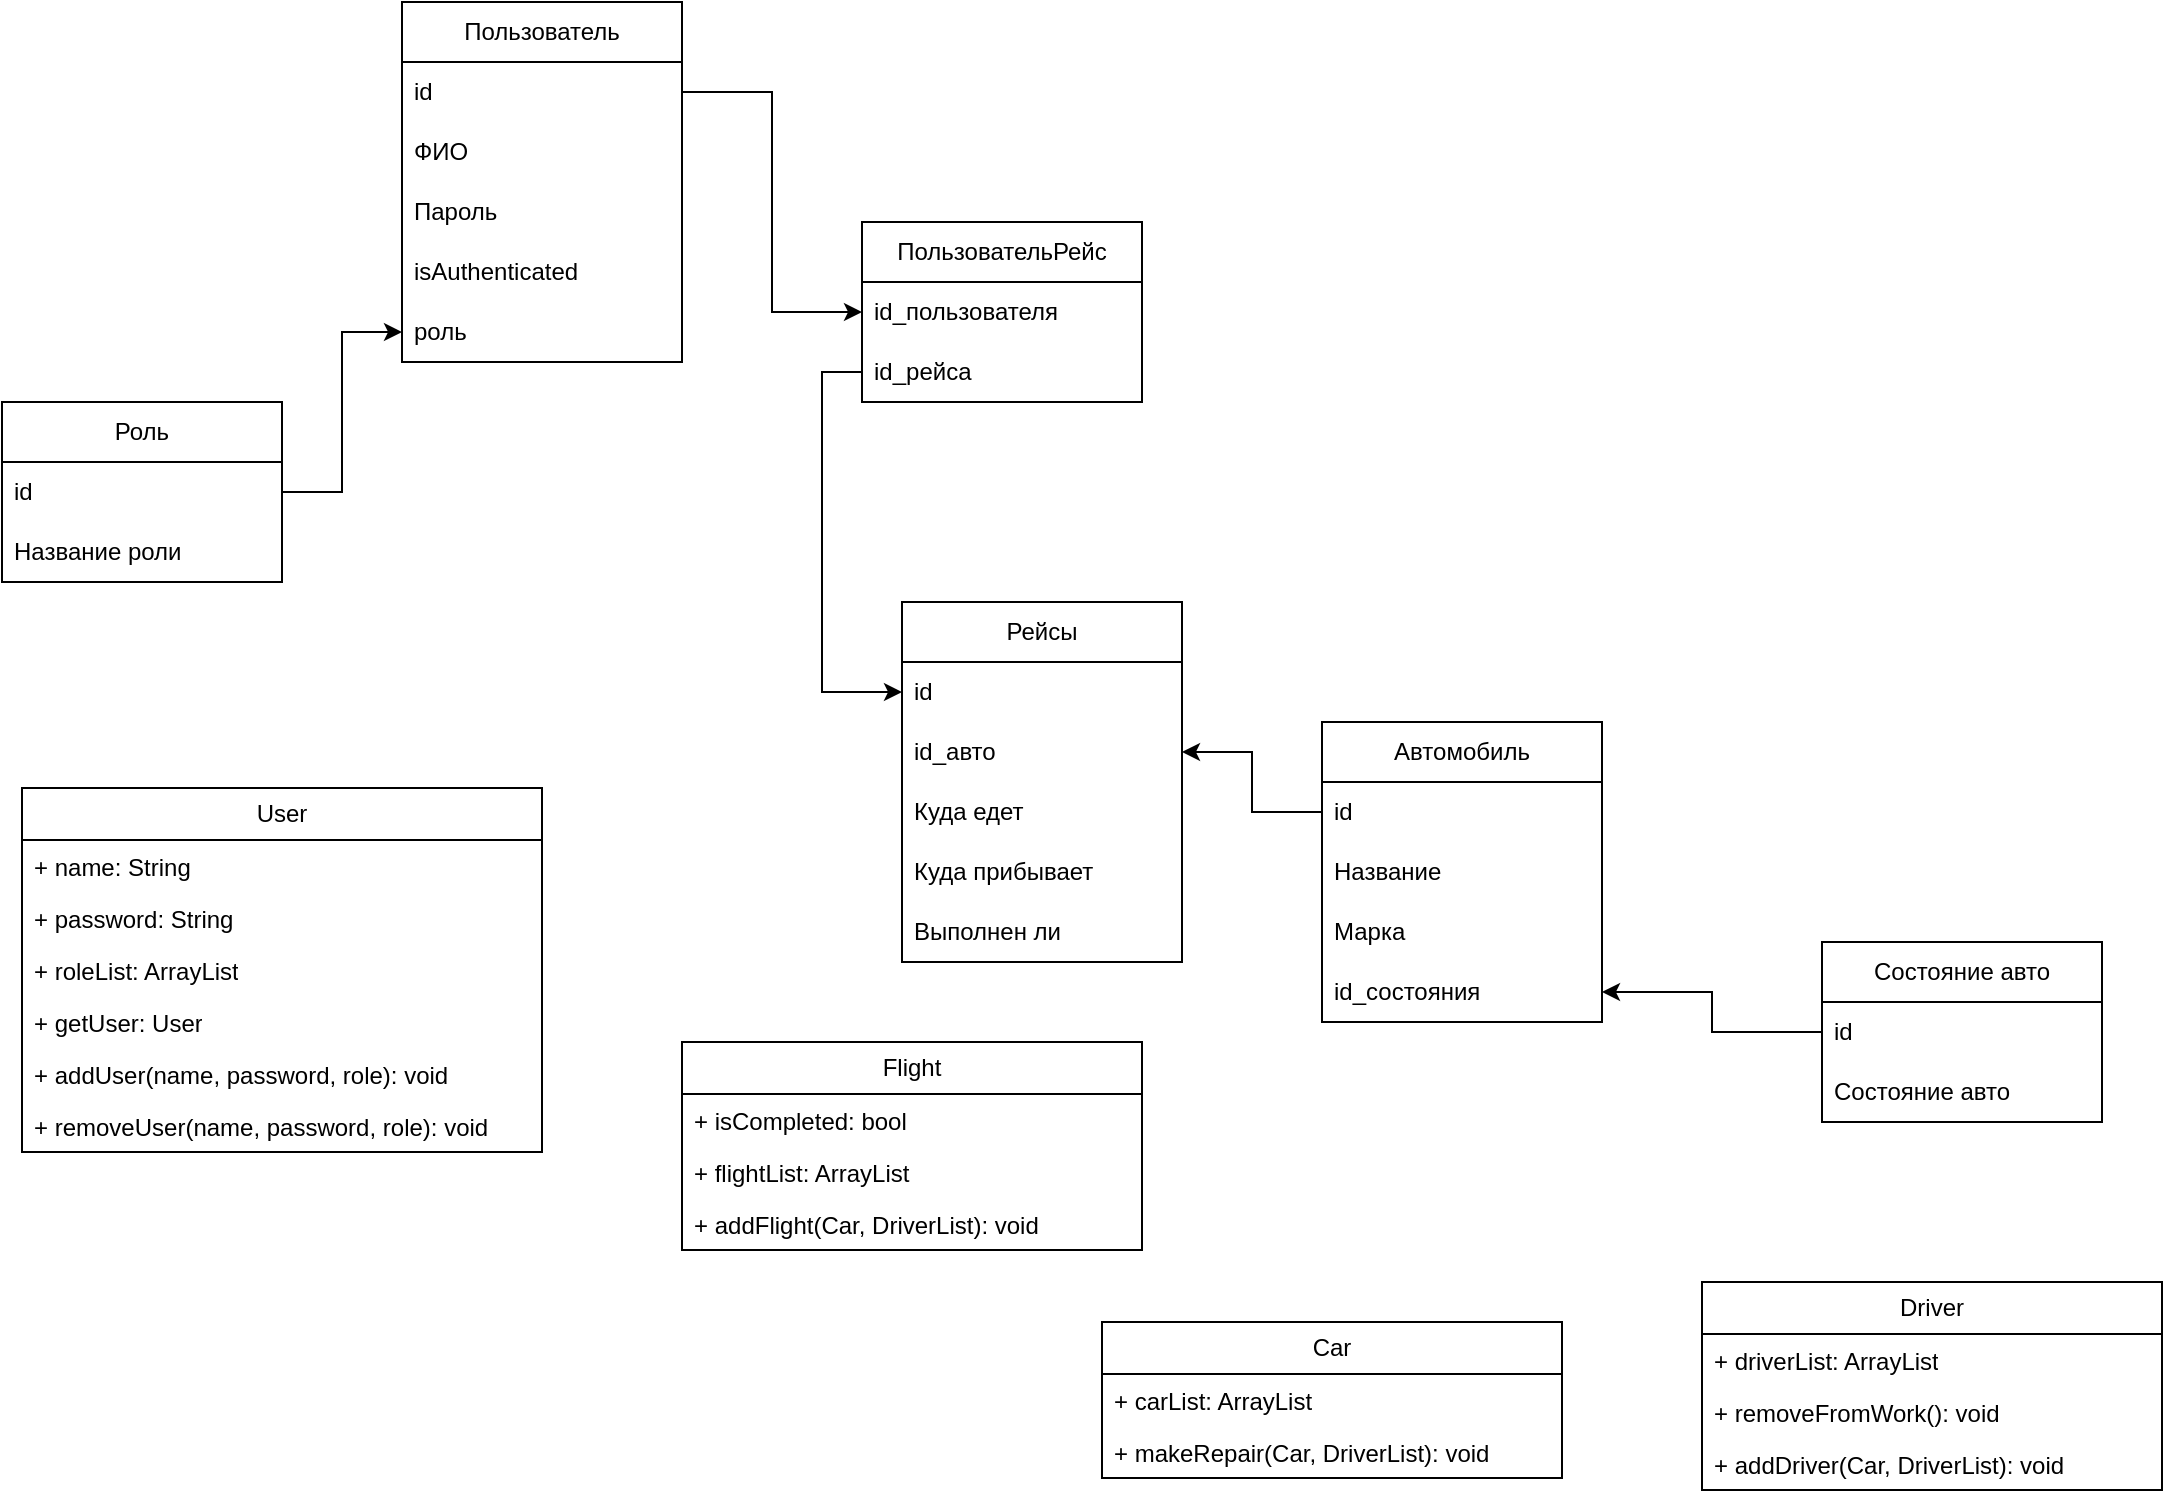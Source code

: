 <mxfile version="22.1.2" type="device">
  <diagram name="Страница — 1" id="aBA4gGpZGT9r7NdsjwVK">
    <mxGraphModel dx="1254" dy="748" grid="1" gridSize="10" guides="1" tooltips="1" connect="1" arrows="1" fold="1" page="1" pageScale="1" pageWidth="1169" pageHeight="827" math="0" shadow="0">
      <root>
        <mxCell id="0" />
        <mxCell id="1" parent="0" />
        <mxCell id="3oULOytrsVQZd9TiZ8Hk-1" value="Пользователь" style="swimlane;fontStyle=0;childLayout=stackLayout;horizontal=1;startSize=30;horizontalStack=0;resizeParent=1;resizeParentMax=0;resizeLast=0;collapsible=1;marginBottom=0;whiteSpace=wrap;html=1;" parent="1" vertex="1">
          <mxGeometry x="220" y="20" width="140" height="180" as="geometry" />
        </mxCell>
        <mxCell id="3oULOytrsVQZd9TiZ8Hk-2" value="id" style="text;strokeColor=none;fillColor=none;align=left;verticalAlign=middle;spacingLeft=4;spacingRight=4;overflow=hidden;points=[[0,0.5],[1,0.5]];portConstraint=eastwest;rotatable=0;whiteSpace=wrap;html=1;" parent="3oULOytrsVQZd9TiZ8Hk-1" vertex="1">
          <mxGeometry y="30" width="140" height="30" as="geometry" />
        </mxCell>
        <mxCell id="3oULOytrsVQZd9TiZ8Hk-4" value="ФИО" style="text;strokeColor=none;fillColor=none;align=left;verticalAlign=middle;spacingLeft=4;spacingRight=4;overflow=hidden;points=[[0,0.5],[1,0.5]];portConstraint=eastwest;rotatable=0;whiteSpace=wrap;html=1;" parent="3oULOytrsVQZd9TiZ8Hk-1" vertex="1">
          <mxGeometry y="60" width="140" height="30" as="geometry" />
        </mxCell>
        <mxCell id="OGFfclfCysrtJ-52BUP0-1" value="Пароль" style="text;strokeColor=none;fillColor=none;align=left;verticalAlign=middle;spacingLeft=4;spacingRight=4;overflow=hidden;points=[[0,0.5],[1,0.5]];portConstraint=eastwest;rotatable=0;whiteSpace=wrap;html=1;" parent="3oULOytrsVQZd9TiZ8Hk-1" vertex="1">
          <mxGeometry y="90" width="140" height="30" as="geometry" />
        </mxCell>
        <mxCell id="OGFfclfCysrtJ-52BUP0-3" value="isAuthenticated" style="text;strokeColor=none;fillColor=none;align=left;verticalAlign=middle;spacingLeft=4;spacingRight=4;overflow=hidden;points=[[0,0.5],[1,0.5]];portConstraint=eastwest;rotatable=0;whiteSpace=wrap;html=1;" parent="3oULOytrsVQZd9TiZ8Hk-1" vertex="1">
          <mxGeometry y="120" width="140" height="30" as="geometry" />
        </mxCell>
        <mxCell id="54vj-v3YgKNX_VGybXia-1" value="роль" style="text;strokeColor=none;fillColor=none;align=left;verticalAlign=middle;spacingLeft=4;spacingRight=4;overflow=hidden;points=[[0,0.5],[1,0.5]];portConstraint=eastwest;rotatable=0;whiteSpace=wrap;html=1;" parent="3oULOytrsVQZd9TiZ8Hk-1" vertex="1">
          <mxGeometry y="150" width="140" height="30" as="geometry" />
        </mxCell>
        <mxCell id="3oULOytrsVQZd9TiZ8Hk-5" value="Рейсы" style="swimlane;fontStyle=0;childLayout=stackLayout;horizontal=1;startSize=30;horizontalStack=0;resizeParent=1;resizeParentMax=0;resizeLast=0;collapsible=1;marginBottom=0;whiteSpace=wrap;html=1;" parent="1" vertex="1">
          <mxGeometry x="470" y="320" width="140" height="180" as="geometry" />
        </mxCell>
        <mxCell id="3oULOytrsVQZd9TiZ8Hk-6" value="id" style="text;strokeColor=none;fillColor=none;align=left;verticalAlign=middle;spacingLeft=4;spacingRight=4;overflow=hidden;points=[[0,0.5],[1,0.5]];portConstraint=eastwest;rotatable=0;whiteSpace=wrap;html=1;" parent="3oULOytrsVQZd9TiZ8Hk-5" vertex="1">
          <mxGeometry y="30" width="140" height="30" as="geometry" />
        </mxCell>
        <mxCell id="3oULOytrsVQZd9TiZ8Hk-8" value="id_авто" style="text;strokeColor=none;fillColor=none;align=left;verticalAlign=middle;spacingLeft=4;spacingRight=4;overflow=hidden;points=[[0,0.5],[1,0.5]];portConstraint=eastwest;rotatable=0;whiteSpace=wrap;html=1;" parent="3oULOytrsVQZd9TiZ8Hk-5" vertex="1">
          <mxGeometry y="60" width="140" height="30" as="geometry" />
        </mxCell>
        <mxCell id="3oULOytrsVQZd9TiZ8Hk-31" value="Куда едет" style="text;strokeColor=none;fillColor=none;align=left;verticalAlign=middle;spacingLeft=4;spacingRight=4;overflow=hidden;points=[[0,0.5],[1,0.5]];portConstraint=eastwest;rotatable=0;whiteSpace=wrap;html=1;" parent="3oULOytrsVQZd9TiZ8Hk-5" vertex="1">
          <mxGeometry y="90" width="140" height="30" as="geometry" />
        </mxCell>
        <mxCell id="aY3Q79Jqmhu3_DbnHklW-1" value="Куда прибывает" style="text;strokeColor=none;fillColor=none;align=left;verticalAlign=middle;spacingLeft=4;spacingRight=4;overflow=hidden;points=[[0,0.5],[1,0.5]];portConstraint=eastwest;rotatable=0;whiteSpace=wrap;html=1;" vertex="1" parent="3oULOytrsVQZd9TiZ8Hk-5">
          <mxGeometry y="120" width="140" height="30" as="geometry" />
        </mxCell>
        <mxCell id="aY3Q79Jqmhu3_DbnHklW-2" value="Выполнен ли" style="text;strokeColor=none;fillColor=none;align=left;verticalAlign=middle;spacingLeft=4;spacingRight=4;overflow=hidden;points=[[0,0.5],[1,0.5]];portConstraint=eastwest;rotatable=0;whiteSpace=wrap;html=1;" vertex="1" parent="3oULOytrsVQZd9TiZ8Hk-5">
          <mxGeometry y="150" width="140" height="30" as="geometry" />
        </mxCell>
        <mxCell id="3oULOytrsVQZd9TiZ8Hk-9" value="Автомобиль" style="swimlane;fontStyle=0;childLayout=stackLayout;horizontal=1;startSize=30;horizontalStack=0;resizeParent=1;resizeParentMax=0;resizeLast=0;collapsible=1;marginBottom=0;whiteSpace=wrap;html=1;" parent="1" vertex="1">
          <mxGeometry x="680" y="380" width="140" height="150" as="geometry" />
        </mxCell>
        <mxCell id="3oULOytrsVQZd9TiZ8Hk-10" value="id" style="text;strokeColor=none;fillColor=none;align=left;verticalAlign=middle;spacingLeft=4;spacingRight=4;overflow=hidden;points=[[0,0.5],[1,0.5]];portConstraint=eastwest;rotatable=0;whiteSpace=wrap;html=1;" parent="3oULOytrsVQZd9TiZ8Hk-9" vertex="1">
          <mxGeometry y="30" width="140" height="30" as="geometry" />
        </mxCell>
        <mxCell id="3oULOytrsVQZd9TiZ8Hk-11" value="Название" style="text;strokeColor=none;fillColor=none;align=left;verticalAlign=middle;spacingLeft=4;spacingRight=4;overflow=hidden;points=[[0,0.5],[1,0.5]];portConstraint=eastwest;rotatable=0;whiteSpace=wrap;html=1;" parent="3oULOytrsVQZd9TiZ8Hk-9" vertex="1">
          <mxGeometry y="60" width="140" height="30" as="geometry" />
        </mxCell>
        <mxCell id="3oULOytrsVQZd9TiZ8Hk-12" value="Марка" style="text;strokeColor=none;fillColor=none;align=left;verticalAlign=middle;spacingLeft=4;spacingRight=4;overflow=hidden;points=[[0,0.5],[1,0.5]];portConstraint=eastwest;rotatable=0;whiteSpace=wrap;html=1;" parent="3oULOytrsVQZd9TiZ8Hk-9" vertex="1">
          <mxGeometry y="90" width="140" height="30" as="geometry" />
        </mxCell>
        <mxCell id="3oULOytrsVQZd9TiZ8Hk-13" value="id_состояния" style="text;strokeColor=none;fillColor=none;align=left;verticalAlign=middle;spacingLeft=4;spacingRight=4;overflow=hidden;points=[[0,0.5],[1,0.5]];portConstraint=eastwest;rotatable=0;whiteSpace=wrap;html=1;" parent="3oULOytrsVQZd9TiZ8Hk-9" vertex="1">
          <mxGeometry y="120" width="140" height="30" as="geometry" />
        </mxCell>
        <mxCell id="3oULOytrsVQZd9TiZ8Hk-16" value="Роль" style="swimlane;fontStyle=0;childLayout=stackLayout;horizontal=1;startSize=30;horizontalStack=0;resizeParent=1;resizeParentMax=0;resizeLast=0;collapsible=1;marginBottom=0;whiteSpace=wrap;html=1;" parent="1" vertex="1">
          <mxGeometry x="20" y="220" width="140" height="90" as="geometry" />
        </mxCell>
        <mxCell id="3oULOytrsVQZd9TiZ8Hk-17" value="id" style="text;strokeColor=none;fillColor=none;align=left;verticalAlign=middle;spacingLeft=4;spacingRight=4;overflow=hidden;points=[[0,0.5],[1,0.5]];portConstraint=eastwest;rotatable=0;whiteSpace=wrap;html=1;" parent="3oULOytrsVQZd9TiZ8Hk-16" vertex="1">
          <mxGeometry y="30" width="140" height="30" as="geometry" />
        </mxCell>
        <mxCell id="3oULOytrsVQZd9TiZ8Hk-21" value="Название роли" style="text;strokeColor=none;fillColor=none;align=left;verticalAlign=middle;spacingLeft=4;spacingRight=4;overflow=hidden;points=[[0,0.5],[1,0.5]];portConstraint=eastwest;rotatable=0;whiteSpace=wrap;html=1;" parent="3oULOytrsVQZd9TiZ8Hk-16" vertex="1">
          <mxGeometry y="60" width="140" height="30" as="geometry" />
        </mxCell>
        <mxCell id="3oULOytrsVQZd9TiZ8Hk-22" value="ПользовательРейс" style="swimlane;fontStyle=0;childLayout=stackLayout;horizontal=1;startSize=30;horizontalStack=0;resizeParent=1;resizeParentMax=0;resizeLast=0;collapsible=1;marginBottom=0;whiteSpace=wrap;html=1;" parent="1" vertex="1">
          <mxGeometry x="450" y="130" width="140" height="90" as="geometry" />
        </mxCell>
        <mxCell id="3oULOytrsVQZd9TiZ8Hk-23" value="id_пользователя" style="text;strokeColor=none;fillColor=none;align=left;verticalAlign=middle;spacingLeft=4;spacingRight=4;overflow=hidden;points=[[0,0.5],[1,0.5]];portConstraint=eastwest;rotatable=0;whiteSpace=wrap;html=1;" parent="3oULOytrsVQZd9TiZ8Hk-22" vertex="1">
          <mxGeometry y="30" width="140" height="30" as="geometry" />
        </mxCell>
        <mxCell id="3oULOytrsVQZd9TiZ8Hk-24" value="id_рейса" style="text;strokeColor=none;fillColor=none;align=left;verticalAlign=middle;spacingLeft=4;spacingRight=4;overflow=hidden;points=[[0,0.5],[1,0.5]];portConstraint=eastwest;rotatable=0;whiteSpace=wrap;html=1;" parent="3oULOytrsVQZd9TiZ8Hk-22" vertex="1">
          <mxGeometry y="60" width="140" height="30" as="geometry" />
        </mxCell>
        <mxCell id="3oULOytrsVQZd9TiZ8Hk-26" style="edgeStyle=orthogonalEdgeStyle;rounded=0;orthogonalLoop=1;jettySize=auto;html=1;exitX=1;exitY=0.5;exitDx=0;exitDy=0;entryX=0;entryY=0.5;entryDx=0;entryDy=0;" parent="1" source="3oULOytrsVQZd9TiZ8Hk-2" target="3oULOytrsVQZd9TiZ8Hk-23" edge="1">
          <mxGeometry relative="1" as="geometry" />
        </mxCell>
        <mxCell id="3oULOytrsVQZd9TiZ8Hk-29" style="edgeStyle=orthogonalEdgeStyle;rounded=0;orthogonalLoop=1;jettySize=auto;html=1;exitX=0;exitY=0.5;exitDx=0;exitDy=0;entryX=0;entryY=0.5;entryDx=0;entryDy=0;" parent="1" source="3oULOytrsVQZd9TiZ8Hk-24" target="3oULOytrsVQZd9TiZ8Hk-6" edge="1">
          <mxGeometry relative="1" as="geometry" />
        </mxCell>
        <mxCell id="3oULOytrsVQZd9TiZ8Hk-30" style="edgeStyle=orthogonalEdgeStyle;rounded=0;orthogonalLoop=1;jettySize=auto;html=1;exitX=0;exitY=0.5;exitDx=0;exitDy=0;entryX=1;entryY=0.5;entryDx=0;entryDy=0;" parent="1" source="3oULOytrsVQZd9TiZ8Hk-10" target="3oULOytrsVQZd9TiZ8Hk-8" edge="1">
          <mxGeometry relative="1" as="geometry" />
        </mxCell>
        <mxCell id="3oULOytrsVQZd9TiZ8Hk-32" value="Состояние авто" style="swimlane;fontStyle=0;childLayout=stackLayout;horizontal=1;startSize=30;horizontalStack=0;resizeParent=1;resizeParentMax=0;resizeLast=0;collapsible=1;marginBottom=0;whiteSpace=wrap;html=1;" parent="1" vertex="1">
          <mxGeometry x="930" y="490" width="140" height="90" as="geometry" />
        </mxCell>
        <mxCell id="3oULOytrsVQZd9TiZ8Hk-33" value="id" style="text;strokeColor=none;fillColor=none;align=left;verticalAlign=middle;spacingLeft=4;spacingRight=4;overflow=hidden;points=[[0,0.5],[1,0.5]];portConstraint=eastwest;rotatable=0;whiteSpace=wrap;html=1;" parent="3oULOytrsVQZd9TiZ8Hk-32" vertex="1">
          <mxGeometry y="30" width="140" height="30" as="geometry" />
        </mxCell>
        <mxCell id="3oULOytrsVQZd9TiZ8Hk-34" value="Состояние авто" style="text;strokeColor=none;fillColor=none;align=left;verticalAlign=middle;spacingLeft=4;spacingRight=4;overflow=hidden;points=[[0,0.5],[1,0.5]];portConstraint=eastwest;rotatable=0;whiteSpace=wrap;html=1;" parent="3oULOytrsVQZd9TiZ8Hk-32" vertex="1">
          <mxGeometry y="60" width="140" height="30" as="geometry" />
        </mxCell>
        <mxCell id="3oULOytrsVQZd9TiZ8Hk-35" style="edgeStyle=orthogonalEdgeStyle;rounded=0;orthogonalLoop=1;jettySize=auto;html=1;exitX=0;exitY=0.5;exitDx=0;exitDy=0;entryX=1;entryY=0.5;entryDx=0;entryDy=0;" parent="1" source="3oULOytrsVQZd9TiZ8Hk-33" target="3oULOytrsVQZd9TiZ8Hk-13" edge="1">
          <mxGeometry relative="1" as="geometry" />
        </mxCell>
        <mxCell id="3oULOytrsVQZd9TiZ8Hk-40" value="Flight" style="swimlane;fontStyle=0;childLayout=stackLayout;horizontal=1;startSize=26;fillColor=none;horizontalStack=0;resizeParent=1;resizeParentMax=0;resizeLast=0;collapsible=1;marginBottom=0;whiteSpace=wrap;html=1;" parent="1" vertex="1">
          <mxGeometry x="360" y="540" width="230" height="104" as="geometry" />
        </mxCell>
        <mxCell id="3oULOytrsVQZd9TiZ8Hk-41" value="+ isCompleted: bool" style="text;strokeColor=none;fillColor=none;align=left;verticalAlign=top;spacingLeft=4;spacingRight=4;overflow=hidden;rotatable=0;points=[[0,0.5],[1,0.5]];portConstraint=eastwest;whiteSpace=wrap;html=1;" parent="3oULOytrsVQZd9TiZ8Hk-40" vertex="1">
          <mxGeometry y="26" width="230" height="26" as="geometry" />
        </mxCell>
        <mxCell id="3oULOytrsVQZd9TiZ8Hk-42" value="+ flightList: ArrayList" style="text;strokeColor=none;fillColor=none;align=left;verticalAlign=top;spacingLeft=4;spacingRight=4;overflow=hidden;rotatable=0;points=[[0,0.5],[1,0.5]];portConstraint=eastwest;whiteSpace=wrap;html=1;" parent="3oULOytrsVQZd9TiZ8Hk-40" vertex="1">
          <mxGeometry y="52" width="230" height="26" as="geometry" />
        </mxCell>
        <mxCell id="3oULOytrsVQZd9TiZ8Hk-43" value="+ addFlight(Car, DriverList): void&amp;nbsp;" style="text;strokeColor=none;fillColor=none;align=left;verticalAlign=top;spacingLeft=4;spacingRight=4;overflow=hidden;rotatable=0;points=[[0,0.5],[1,0.5]];portConstraint=eastwest;whiteSpace=wrap;html=1;" parent="3oULOytrsVQZd9TiZ8Hk-40" vertex="1">
          <mxGeometry y="78" width="230" height="26" as="geometry" />
        </mxCell>
        <mxCell id="3oULOytrsVQZd9TiZ8Hk-70" value="Car" style="swimlane;fontStyle=0;childLayout=stackLayout;horizontal=1;startSize=26;fillColor=none;horizontalStack=0;resizeParent=1;resizeParentMax=0;resizeLast=0;collapsible=1;marginBottom=0;whiteSpace=wrap;html=1;" parent="1" vertex="1">
          <mxGeometry x="570" y="680" width="230" height="78" as="geometry" />
        </mxCell>
        <mxCell id="3oULOytrsVQZd9TiZ8Hk-72" value="+ carList: ArrayList" style="text;strokeColor=none;fillColor=none;align=left;verticalAlign=top;spacingLeft=4;spacingRight=4;overflow=hidden;rotatable=0;points=[[0,0.5],[1,0.5]];portConstraint=eastwest;whiteSpace=wrap;html=1;" parent="3oULOytrsVQZd9TiZ8Hk-70" vertex="1">
          <mxGeometry y="26" width="230" height="26" as="geometry" />
        </mxCell>
        <mxCell id="3oULOytrsVQZd9TiZ8Hk-73" value="+ makeRepair(Car, DriverList): void&amp;nbsp;" style="text;strokeColor=none;fillColor=none;align=left;verticalAlign=top;spacingLeft=4;spacingRight=4;overflow=hidden;rotatable=0;points=[[0,0.5],[1,0.5]];portConstraint=eastwest;whiteSpace=wrap;html=1;" parent="3oULOytrsVQZd9TiZ8Hk-70" vertex="1">
          <mxGeometry y="52" width="230" height="26" as="geometry" />
        </mxCell>
        <mxCell id="3oULOytrsVQZd9TiZ8Hk-74" value="Driver" style="swimlane;fontStyle=0;childLayout=stackLayout;horizontal=1;startSize=26;fillColor=none;horizontalStack=0;resizeParent=1;resizeParentMax=0;resizeLast=0;collapsible=1;marginBottom=0;whiteSpace=wrap;html=1;" parent="1" vertex="1">
          <mxGeometry x="870" y="660" width="230" height="104" as="geometry" />
        </mxCell>
        <mxCell id="3oULOytrsVQZd9TiZ8Hk-75" value="+ driverList: ArrayList" style="text;strokeColor=none;fillColor=none;align=left;verticalAlign=top;spacingLeft=4;spacingRight=4;overflow=hidden;rotatable=0;points=[[0,0.5],[1,0.5]];portConstraint=eastwest;whiteSpace=wrap;html=1;" parent="3oULOytrsVQZd9TiZ8Hk-74" vertex="1">
          <mxGeometry y="26" width="230" height="26" as="geometry" />
        </mxCell>
        <mxCell id="3oULOytrsVQZd9TiZ8Hk-76" value="+ removeFromWork(): void&amp;nbsp;" style="text;strokeColor=none;fillColor=none;align=left;verticalAlign=top;spacingLeft=4;spacingRight=4;overflow=hidden;rotatable=0;points=[[0,0.5],[1,0.5]];portConstraint=eastwest;whiteSpace=wrap;html=1;" parent="3oULOytrsVQZd9TiZ8Hk-74" vertex="1">
          <mxGeometry y="52" width="230" height="26" as="geometry" />
        </mxCell>
        <mxCell id="3oULOytrsVQZd9TiZ8Hk-77" value="+ addDriver(Car, DriverList): void&amp;nbsp;" style="text;strokeColor=none;fillColor=none;align=left;verticalAlign=top;spacingLeft=4;spacingRight=4;overflow=hidden;rotatable=0;points=[[0,0.5],[1,0.5]];portConstraint=eastwest;whiteSpace=wrap;html=1;" parent="3oULOytrsVQZd9TiZ8Hk-74" vertex="1">
          <mxGeometry y="78" width="230" height="26" as="geometry" />
        </mxCell>
        <mxCell id="3oULOytrsVQZd9TiZ8Hk-78" value="User" style="swimlane;fontStyle=0;childLayout=stackLayout;horizontal=1;startSize=26;fillColor=none;horizontalStack=0;resizeParent=1;resizeParentMax=0;resizeLast=0;collapsible=1;marginBottom=0;whiteSpace=wrap;html=1;" parent="1" vertex="1">
          <mxGeometry x="30" y="413" width="260" height="182" as="geometry" />
        </mxCell>
        <mxCell id="3oULOytrsVQZd9TiZ8Hk-79" value="+ name: String" style="text;strokeColor=none;fillColor=none;align=left;verticalAlign=top;spacingLeft=4;spacingRight=4;overflow=hidden;rotatable=0;points=[[0,0.5],[1,0.5]];portConstraint=eastwest;whiteSpace=wrap;html=1;" parent="3oULOytrsVQZd9TiZ8Hk-78" vertex="1">
          <mxGeometry y="26" width="260" height="26" as="geometry" />
        </mxCell>
        <mxCell id="3oULOytrsVQZd9TiZ8Hk-82" value="+ password: String" style="text;strokeColor=none;fillColor=none;align=left;verticalAlign=top;spacingLeft=4;spacingRight=4;overflow=hidden;rotatable=0;points=[[0,0.5],[1,0.5]];portConstraint=eastwest;whiteSpace=wrap;html=1;" parent="3oULOytrsVQZd9TiZ8Hk-78" vertex="1">
          <mxGeometry y="52" width="260" height="26" as="geometry" />
        </mxCell>
        <mxCell id="3oULOytrsVQZd9TiZ8Hk-83" value="+ roleList: ArrayList" style="text;strokeColor=none;fillColor=none;align=left;verticalAlign=top;spacingLeft=4;spacingRight=4;overflow=hidden;rotatable=0;points=[[0,0.5],[1,0.5]];portConstraint=eastwest;whiteSpace=wrap;html=1;" parent="3oULOytrsVQZd9TiZ8Hk-78" vertex="1">
          <mxGeometry y="78" width="260" height="26" as="geometry" />
        </mxCell>
        <mxCell id="3oULOytrsVQZd9TiZ8Hk-80" value="+ getUser: User" style="text;strokeColor=none;fillColor=none;align=left;verticalAlign=top;spacingLeft=4;spacingRight=4;overflow=hidden;rotatable=0;points=[[0,0.5],[1,0.5]];portConstraint=eastwest;whiteSpace=wrap;html=1;" parent="3oULOytrsVQZd9TiZ8Hk-78" vertex="1">
          <mxGeometry y="104" width="260" height="26" as="geometry" />
        </mxCell>
        <mxCell id="3oULOytrsVQZd9TiZ8Hk-81" value="+ addUser(name, password, role): void&amp;nbsp;" style="text;strokeColor=none;fillColor=none;align=left;verticalAlign=top;spacingLeft=4;spacingRight=4;overflow=hidden;rotatable=0;points=[[0,0.5],[1,0.5]];portConstraint=eastwest;whiteSpace=wrap;html=1;" parent="3oULOytrsVQZd9TiZ8Hk-78" vertex="1">
          <mxGeometry y="130" width="260" height="26" as="geometry" />
        </mxCell>
        <mxCell id="3oULOytrsVQZd9TiZ8Hk-84" value="+ removeUser(name, password, role): void&amp;nbsp;" style="text;strokeColor=none;fillColor=none;align=left;verticalAlign=top;spacingLeft=4;spacingRight=4;overflow=hidden;rotatable=0;points=[[0,0.5],[1,0.5]];portConstraint=eastwest;whiteSpace=wrap;html=1;" parent="3oULOytrsVQZd9TiZ8Hk-78" vertex="1">
          <mxGeometry y="156" width="260" height="26" as="geometry" />
        </mxCell>
        <mxCell id="54vj-v3YgKNX_VGybXia-2" style="edgeStyle=orthogonalEdgeStyle;rounded=0;orthogonalLoop=1;jettySize=auto;html=1;exitX=1;exitY=0.5;exitDx=0;exitDy=0;entryX=0;entryY=0.5;entryDx=0;entryDy=0;" parent="1" source="3oULOytrsVQZd9TiZ8Hk-17" target="54vj-v3YgKNX_VGybXia-1" edge="1">
          <mxGeometry relative="1" as="geometry" />
        </mxCell>
      </root>
    </mxGraphModel>
  </diagram>
</mxfile>
